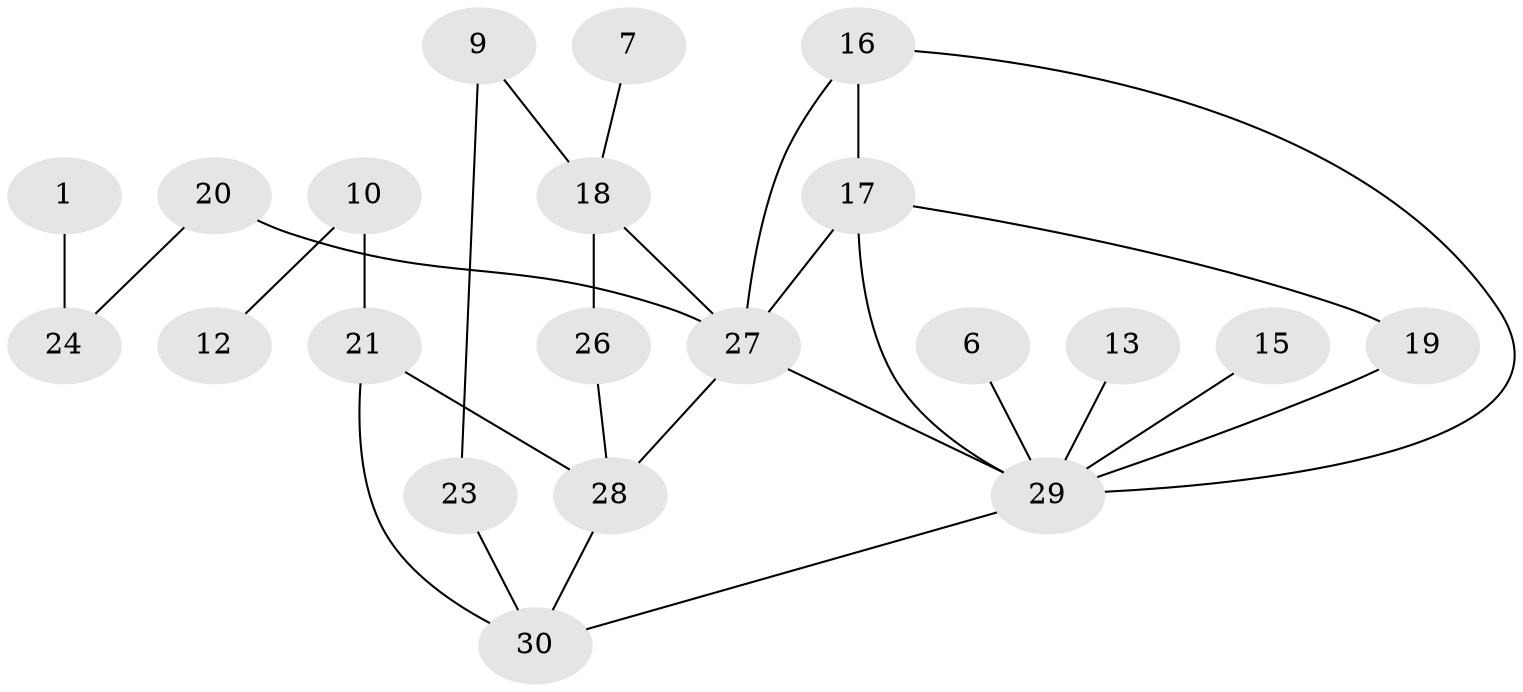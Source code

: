 // original degree distribution, {1: 0.26666666666666666, 3: 0.15, 4: 0.15, 2: 0.3, 7: 0.016666666666666666, 0: 0.11666666666666667}
// Generated by graph-tools (version 1.1) at 2025/25/03/09/25 03:25:14]
// undirected, 21 vertices, 28 edges
graph export_dot {
graph [start="1"]
  node [color=gray90,style=filled];
  1;
  6;
  7;
  9;
  10;
  12;
  13;
  15;
  16;
  17;
  18;
  19;
  20;
  21;
  23;
  24;
  26;
  27;
  28;
  29;
  30;
  1 -- 24 [weight=1.0];
  6 -- 29 [weight=1.0];
  7 -- 18 [weight=1.0];
  9 -- 18 [weight=1.0];
  9 -- 23 [weight=1.0];
  10 -- 12 [weight=1.0];
  10 -- 21 [weight=1.0];
  13 -- 29 [weight=1.0];
  15 -- 29 [weight=1.0];
  16 -- 17 [weight=1.0];
  16 -- 27 [weight=1.0];
  16 -- 29 [weight=1.0];
  17 -- 19 [weight=1.0];
  17 -- 27 [weight=1.0];
  17 -- 29 [weight=1.0];
  18 -- 26 [weight=2.0];
  18 -- 27 [weight=1.0];
  19 -- 29 [weight=1.0];
  20 -- 24 [weight=1.0];
  20 -- 27 [weight=1.0];
  21 -- 28 [weight=2.0];
  21 -- 30 [weight=1.0];
  23 -- 30 [weight=1.0];
  26 -- 28 [weight=2.0];
  27 -- 28 [weight=1.0];
  27 -- 29 [weight=1.0];
  28 -- 30 [weight=1.0];
  29 -- 30 [weight=1.0];
}
